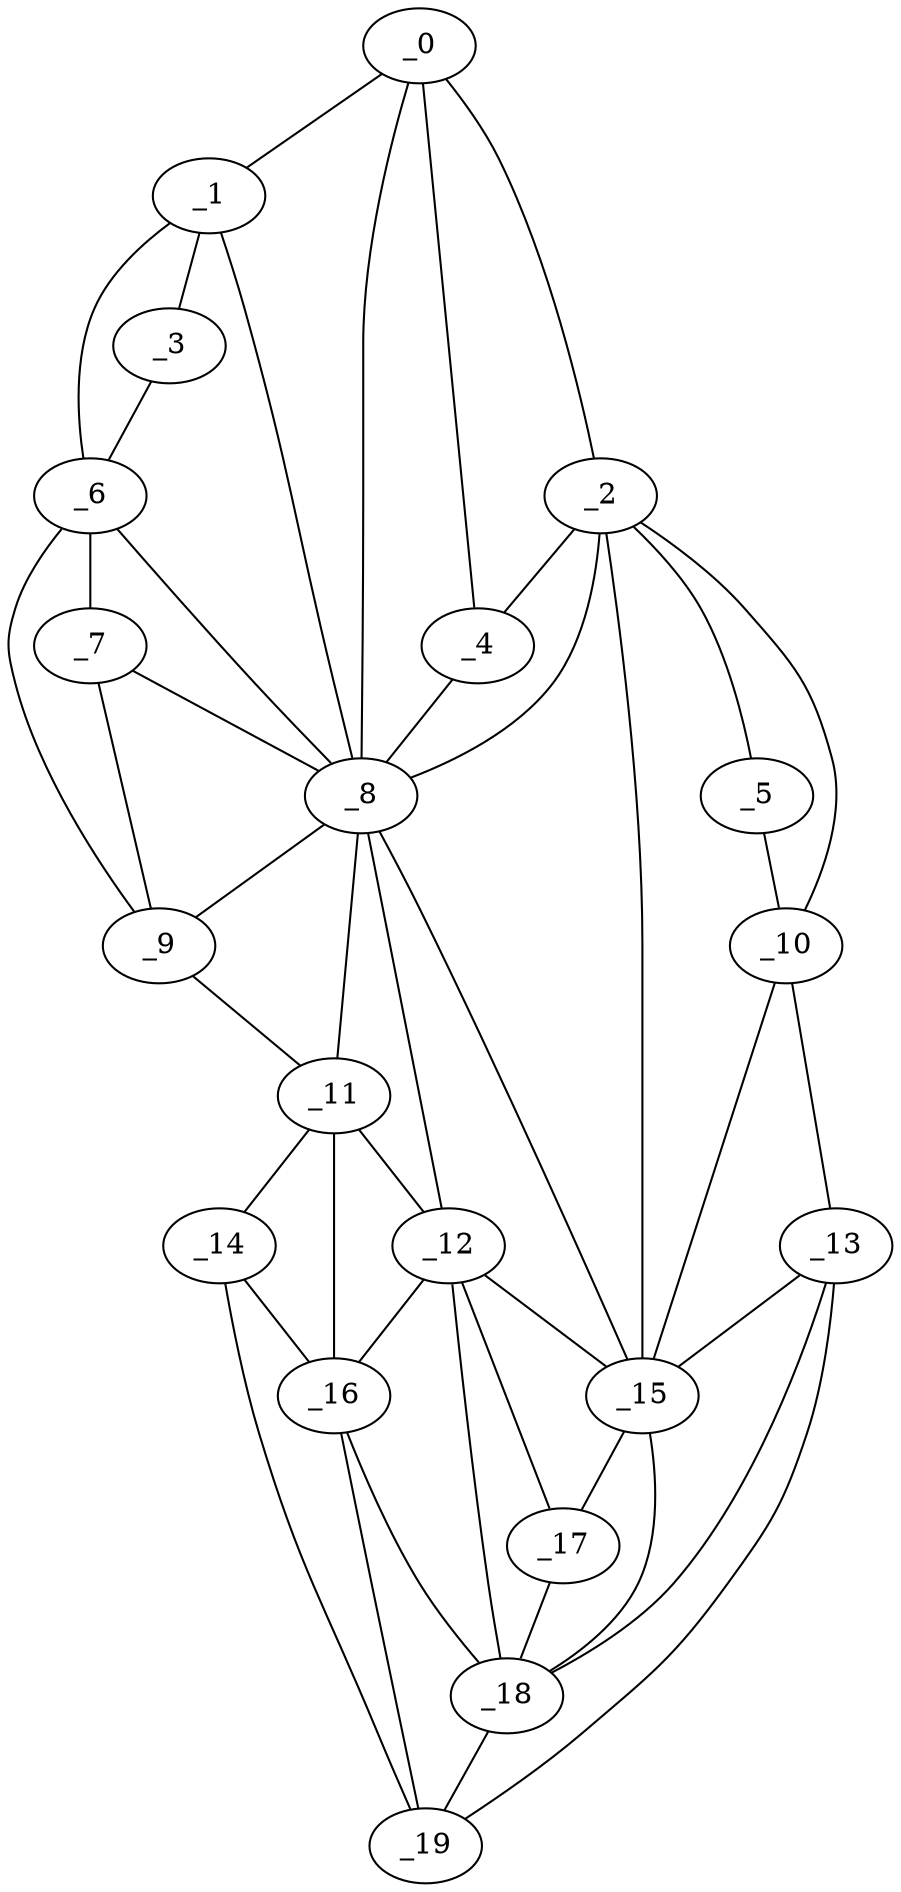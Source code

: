 graph "obj39__175.gxl" {
	_0	 [x=7,
		y=37];
	_1	 [x=8,
		y=26];
	_0 -- _1	 [valence=1];
	_2	 [x=9,
		y=76];
	_0 -- _2	 [valence=1];
	_4	 [x=13,
		y=47];
	_0 -- _4	 [valence=1];
	_8	 [x=41,
		y=27];
	_0 -- _8	 [valence=2];
	_3	 [x=10,
		y=4];
	_1 -- _3	 [valence=1];
	_6	 [x=35,
		y=4];
	_1 -- _6	 [valence=2];
	_1 -- _8	 [valence=2];
	_2 -- _4	 [valence=2];
	_5	 [x=18,
		y=124];
	_2 -- _5	 [valence=1];
	_2 -- _8	 [valence=2];
	_10	 [x=112,
		y=123];
	_2 -- _10	 [valence=2];
	_15	 [x=121,
		y=74];
	_2 -- _15	 [valence=2];
	_3 -- _6	 [valence=1];
	_4 -- _8	 [valence=2];
	_5 -- _10	 [valence=1];
	_7	 [x=39,
		y=6];
	_6 -- _7	 [valence=2];
	_6 -- _8	 [valence=1];
	_9	 [x=43,
		y=4];
	_6 -- _9	 [valence=1];
	_7 -- _8	 [valence=2];
	_7 -- _9	 [valence=1];
	_8 -- _9	 [valence=1];
	_11	 [x=116,
		y=4];
	_8 -- _11	 [valence=2];
	_12	 [x=116,
		y=46];
	_8 -- _12	 [valence=2];
	_8 -- _15	 [valence=2];
	_9 -- _11	 [valence=1];
	_13	 [x=119,
		y=115];
	_10 -- _13	 [valence=1];
	_10 -- _15	 [valence=2];
	_11 -- _12	 [valence=2];
	_14	 [x=121,
		y=11];
	_11 -- _14	 [valence=1];
	_16	 [x=122,
		y=28];
	_11 -- _16	 [valence=2];
	_12 -- _15	 [valence=2];
	_12 -- _16	 [valence=2];
	_17	 [x=122,
		y=44];
	_12 -- _17	 [valence=2];
	_18	 [x=124,
		y=37];
	_12 -- _18	 [valence=2];
	_13 -- _15	 [valence=2];
	_13 -- _18	 [valence=2];
	_19	 [x=125,
		y=25];
	_13 -- _19	 [valence=1];
	_14 -- _16	 [valence=2];
	_14 -- _19	 [valence=1];
	_15 -- _17	 [valence=1];
	_15 -- _18	 [valence=2];
	_16 -- _18	 [valence=2];
	_16 -- _19	 [valence=1];
	_17 -- _18	 [valence=2];
	_18 -- _19	 [valence=2];
}
